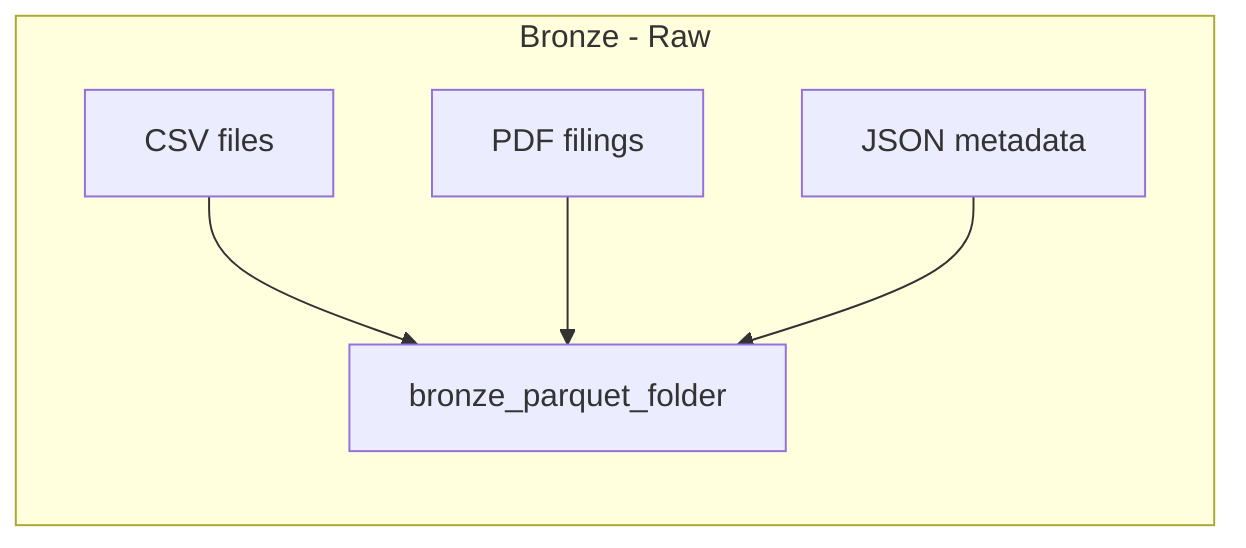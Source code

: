 flowchart LR
  subgraph BRONZE[Bronze - Raw]
    A[CSV files] --> B[bronze_parquet_folder]
    C[PDF filings] --> B
    D[JSON metadata] --> B
  end